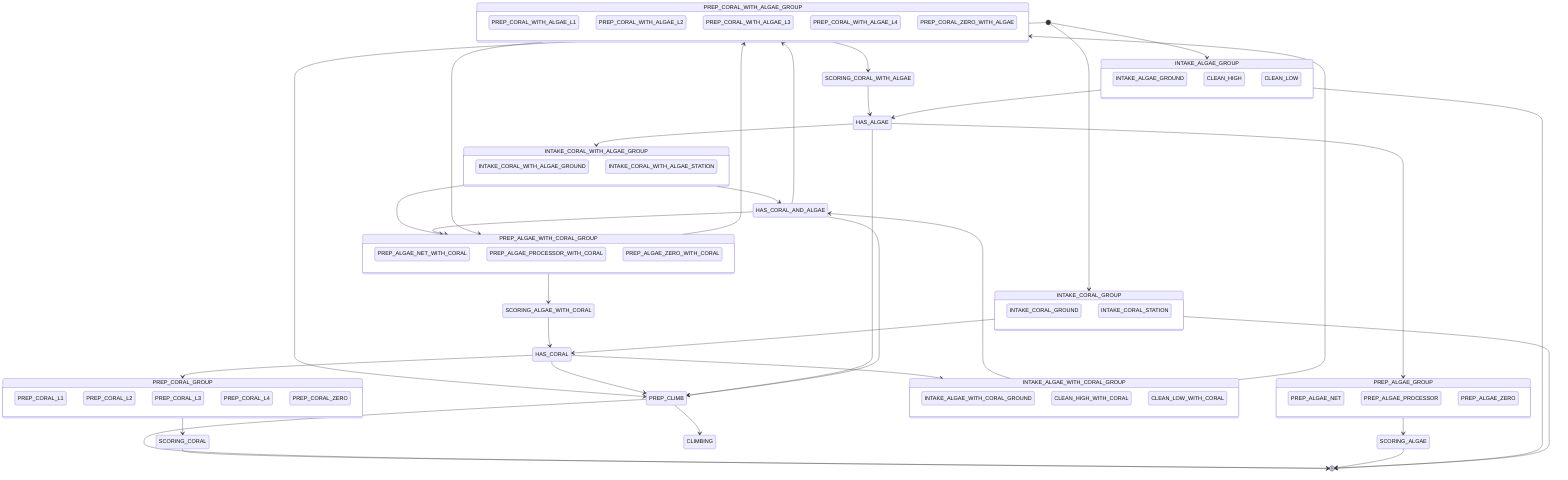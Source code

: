 stateDiagram-v2
  %% direction LR

  state PREP_CORAL_GROUP {
      PREP_CORAL_L1
      PREP_CORAL_L2
      PREP_CORAL_L3
      PREP_CORAL_L4
      PREP_CORAL_ZERO
  }
  state PREP_CORAL_WITH_ALGAE_GROUP {
      PREP_CORAL_WITH_ALGAE_L1
      PREP_CORAL_WITH_ALGAE_L2
      PREP_CORAL_WITH_ALGAE_L3
      PREP_CORAL_WITH_ALGAE_L4
      PREP_CORAL_ZERO_WITH_ALGAE
  }
  state PREP_ALGAE_GROUP {
      PREP_ALGAE_NET
      PREP_ALGAE_PROCESSOR
      PREP_ALGAE_ZERO
  }
  state PREP_ALGAE_WITH_CORAL_GROUP {
      PREP_ALGAE_NET_WITH_CORAL
      PREP_ALGAE_PROCESSOR_WITH_CORAL
      PREP_ALGAE_ZERO_WITH_CORAL
  }

  state INTAKE_CORAL_GROUP {
      INTAKE_CORAL_GROUND
      INTAKE_CORAL_STATION
  }

  state INTAKE_ALGAE_GROUP {
      INTAKE_ALGAE_GROUND
      CLEAN_HIGH
      CLEAN_LOW
  }

  state INTAKE_CORAL_WITH_ALGAE_GROUP {
      INTAKE_CORAL_WITH_ALGAE_GROUND
      INTAKE_CORAL_WITH_ALGAE_STATION
  }
  
  state INTAKE_ALGAE_WITH_CORAL_GROUP {
      INTAKE_ALGAE_WITH_CORAL_GROUND
      CLEAN_HIGH_WITH_CORAL
      CLEAN_LOW_WITH_CORAL
  }

  HAS_CORAL
  HAS_ALGAE
  HAS_CORAL_AND_ALGAE
  SCORING_CORAL
  SCORING_CORAL_WITH_ALGAE
  SCORING_ALGAE
  SCORING_ALGAE_WITH_CORAL
  PREP_CLIMB
  CLIMBING
 
  %% [*] - REPRESENTS NONE (starting and end)
  [*] --> INTAKE_CORAL_GROUP
  [*] --> INTAKE_ALGAE_GROUP
  [*] --> PREP_CLIMB
  %% INTAKING
  INTAKE_ALGAE_GROUP --> [*]
  INTAKE_CORAL_GROUP --> [*]
  INTAKE_CORAL_GROUP --> HAS_CORAL
  INTAKE_ALGAE_GROUP --> HAS_ALGAE
  INTAKE_CORAL_WITH_ALGAE_GROUP --> HAS_CORAL_AND_ALGAE
  INTAKE_ALGAE_WITH_CORAL_GROUP --> HAS_CORAL_AND_ALGAE
  INTAKE_ALGAE_WITH_CORAL_GROUP --> PREP_CORAL_WITH_ALGAE_GROUP
  INTAKE_CORAL_WITH_ALGAE_GROUP --> PREP_ALGAE_WITH_CORAL_GROUP
  %% HAS SCORING ELEMENT
  HAS_CORAL --> PREP_CORAL_GROUP
  HAS_CORAL --> INTAKE_ALGAE_WITH_CORAL_GROUP
  HAS_CORAL --> PREP_CLIMB
  HAS_ALGAE --> INTAKE_CORAL_WITH_ALGAE_GROUP
  HAS_ALGAE --> PREP_ALGAE_GROUP
  HAS_ALGAE --> PREP_CLIMB
  HAS_CORAL_AND_ALGAE --> PREP_CORAL_WITH_ALGAE_GROUP
  HAS_CORAL_AND_ALGAE --> PREP_ALGAE_WITH_CORAL_GROUP
  HAS_CORAL_AND_ALGAE --> PREP_CLIMB
  %% PREPPING
  PREP_CORAL_GROUP --> SCORING_CORAL
  PREP_CORAL_WITH_ALGAE_GROUP --> SCORING_CORAL_WITH_ALGAE
  PREP_ALGAE_GROUP --> SCORING_ALGAE
  PREP_ALGAE_WITH_CORAL_GROUP --> SCORING_ALGAE_WITH_CORAL
  PREP_ALGAE_WITH_CORAL_GROUP --> PREP_CORAL_WITH_ALGAE_GROUP
  PREP_CORAL_WITH_ALGAE_GROUP --> PREP_ALGAE_WITH_CORAL_GROUP
  %% CLIMBING
  PREP_CLIMB --> CLIMBING
  PREP_CLIMB --> [*]
  %% SCORING
  SCORING_CORAL --> [*]
  SCORING_ALGAE --> [*]
  SCORING_CORAL_WITH_ALGAE --> HAS_ALGAE
  SCORING_ALGAE_WITH_CORAL --> HAS_CORAL
